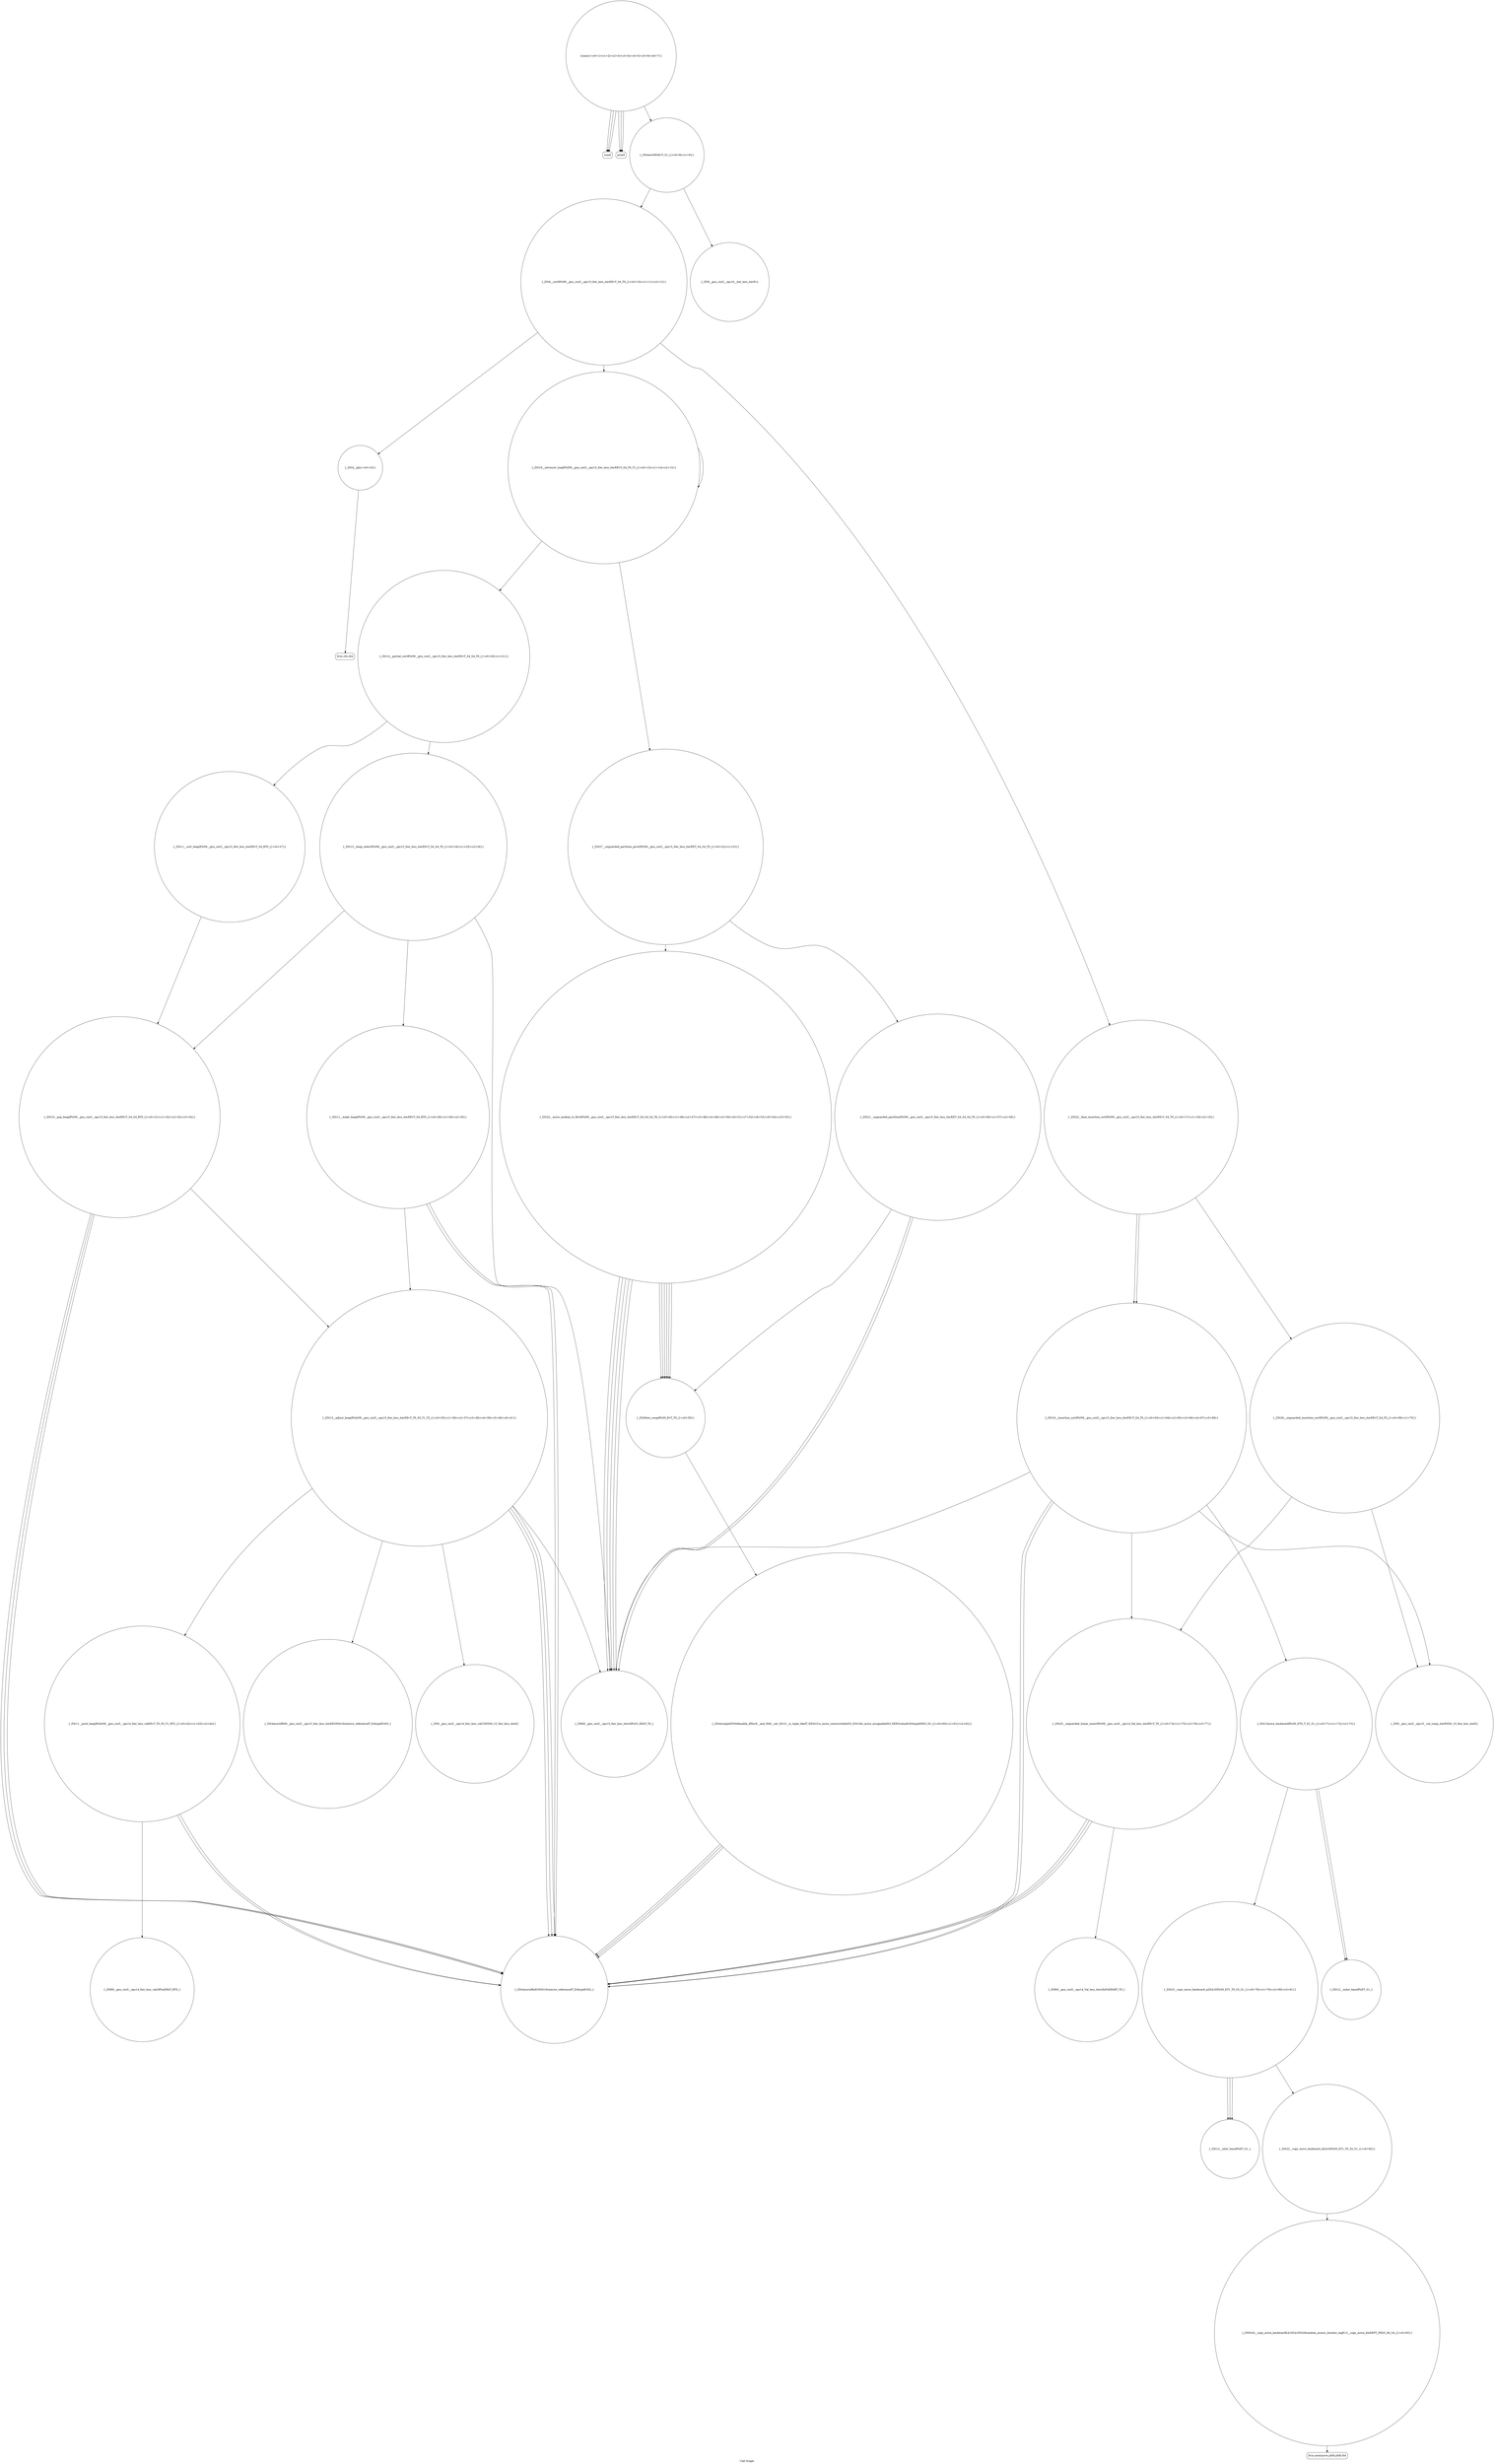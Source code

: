 digraph "Call Graph" {
	label="Call Graph";

	Node0x562ee69c1e10 [shape=record,shape=circle,label="{main|{<s0>1|<s1>2|<s2>3|<s3>4|<s4>5|<s5>6|<s6>7}}"];
	Node0x562ee69c1e10:s0 -> Node0x562ee69c22a0[color=black];
	Node0x562ee69c1e10:s1 -> Node0x562ee69c22a0[color=black];
	Node0x562ee69c1e10:s2 -> Node0x562ee69c22a0[color=black];
	Node0x562ee69c1e10:s3 -> Node0x562ee69c2320[color=black];
	Node0x562ee69c1e10:s4 -> Node0x562ee69c2320[color=black];
	Node0x562ee69c1e10:s5 -> Node0x562ee69c23a0[color=black];
	Node0x562ee69c1e10:s6 -> Node0x562ee69c2320[color=black];
	Node0x562ee69c2f20 [shape=record,shape=Mrecord,label="{llvm.ctlz.i64}"];
	Node0x562ee69c25a0 [shape=record,shape=circle,label="{_ZSt4__lgl|{<s0>16}}"];
	Node0x562ee69c25a0:s0 -> Node0x562ee69c2f20[color=black];
	Node0x562ee69c32a0 [shape=record,shape=circle,label="{_ZSt12__miter_baseIPxET_S1_}"];
	Node0x562ee69c2920 [shape=record,shape=circle,label="{_ZNK9__gnu_cxx5__ops15_Iter_less_iterclIPxS3_EEbT_T0_}"];
	Node0x562ee69c2ca0 [shape=record,shape=circle,label="{_ZNK9__gnu_cxx5__ops14_Iter_less_valclIPxxEEbT_RT0_}"];
	Node0x562ee69c2320 [shape=record,shape=Mrecord,label="{printf}"];
	Node0x562ee69c3020 [shape=record,shape=circle,label="{_ZSt26__unguarded_insertion_sortIPxN9__gnu_cxx5__ops15_Iter_less_iterEEvT_S4_T0_|{<s0>69|<s1>70}}"];
	Node0x562ee69c3020:s0 -> Node0x562ee69c31a0[color=black];
	Node0x562ee69c3020:s1 -> Node0x562ee69c3120[color=black];
	Node0x562ee69c26a0 [shape=record,shape=circle,label="{_ZSt14__partial_sortIPxN9__gnu_cxx5__ops15_Iter_less_iterEEvT_S4_S4_T0_|{<s0>20|<s1>21}}"];
	Node0x562ee69c26a0:s0 -> Node0x562ee69c27a0[color=black];
	Node0x562ee69c26a0:s1 -> Node0x562ee69c2820[color=black];
	Node0x562ee69c33a0 [shape=record,shape=circle,label="{_ZSt12__niter_baseIPxET_S1_}"];
	Node0x562ee69c2a20 [shape=record,shape=circle,label="{_ZSt4moveIRxEONSt16remove_referenceIT_E4typeEOS2_}"];
	Node0x562ee69c2da0 [shape=record,shape=circle,label="{_ZSt21__unguarded_partitionIPxN9__gnu_cxx5__ops15_Iter_less_iterEET_S4_S4_S4_T0_|{<s0>56|<s1>57|<s2>58}}"];
	Node0x562ee69c2da0:s0 -> Node0x562ee69c2920[color=black];
	Node0x562ee69c2da0:s1 -> Node0x562ee69c2920[color=black];
	Node0x562ee69c2da0:s2 -> Node0x562ee69c2e20[color=black];
	Node0x562ee69c2420 [shape=record,shape=circle,label="{_ZSt6__sortIPxN9__gnu_cxx5__ops15_Iter_less_iterEEvT_S4_T0_|{<s0>10|<s1>11|<s2>12}}"];
	Node0x562ee69c2420:s0 -> Node0x562ee69c25a0[color=black];
	Node0x562ee69c2420:s1 -> Node0x562ee69c2520[color=black];
	Node0x562ee69c2420:s2 -> Node0x562ee69c2620[color=black];
	Node0x562ee69c3120 [shape=record,shape=circle,label="{_ZSt25__unguarded_linear_insertIPxN9__gnu_cxx5__ops14_Val_less_iterEEvT_T0_|{<s0>74|<s1>75|<s2>76|<s3>77}}"];
	Node0x562ee69c3120:s0 -> Node0x562ee69c2a20[color=black];
	Node0x562ee69c3120:s1 -> Node0x562ee69c3520[color=black];
	Node0x562ee69c3120:s2 -> Node0x562ee69c2a20[color=black];
	Node0x562ee69c3120:s3 -> Node0x562ee69c2a20[color=black];
	Node0x562ee69c27a0 [shape=record,shape=circle,label="{_ZSt13__heap_selectIPxN9__gnu_cxx5__ops15_Iter_less_iterEEvT_S4_S4_T0_|{<s0>24|<s1>25|<s2>26}}"];
	Node0x562ee69c27a0:s0 -> Node0x562ee69c28a0[color=black];
	Node0x562ee69c27a0:s1 -> Node0x562ee69c2920[color=black];
	Node0x562ee69c27a0:s2 -> Node0x562ee69c29a0[color=black];
	Node0x562ee69c34a0 [shape=record,shape=Mrecord,label="{llvm.memmove.p0i8.p0i8.i64}"];
	Node0x562ee69c2b20 [shape=record,shape=circle,label="{_ZSt4moveIRN9__gnu_cxx5__ops15_Iter_less_iterEEONSt16remove_referenceIT_E4typeEOS5_}"];
	Node0x562ee69c2ea0 [shape=record,shape=circle,label="{_ZSt4swapIxENSt9enable_ifIXsr6__and_ISt6__not_ISt15__is_tuple_likeIT_EESt21is_move_constructibleIS3_ESt18is_move_assignableIS3_EEE5valueEvE4typeERS3_SC_|{<s0>60|<s1>61|<s2>62}}"];
	Node0x562ee69c2ea0:s0 -> Node0x562ee69c2a20[color=black];
	Node0x562ee69c2ea0:s1 -> Node0x562ee69c2a20[color=black];
	Node0x562ee69c2ea0:s2 -> Node0x562ee69c2a20[color=black];
	Node0x562ee69c2520 [shape=record,shape=circle,label="{_ZSt16__introsort_loopIPxlN9__gnu_cxx5__ops15_Iter_less_iterEEvT_S4_T0_T1_|{<s0>13|<s1>14|<s2>15}}"];
	Node0x562ee69c2520:s0 -> Node0x562ee69c26a0[color=black];
	Node0x562ee69c2520:s1 -> Node0x562ee69c2720[color=black];
	Node0x562ee69c2520:s2 -> Node0x562ee69c2520[color=black];
	Node0x562ee69c3220 [shape=record,shape=circle,label="{_ZSt23__copy_move_backward_a2ILb1EPxS0_ET1_T0_S2_S1_|{<s0>78|<s1>79|<s2>80|<s3>81}}"];
	Node0x562ee69c3220:s0 -> Node0x562ee69c33a0[color=black];
	Node0x562ee69c3220:s1 -> Node0x562ee69c33a0[color=black];
	Node0x562ee69c3220:s2 -> Node0x562ee69c33a0[color=black];
	Node0x562ee69c3220:s3 -> Node0x562ee69c3320[color=black];
	Node0x562ee69c28a0 [shape=record,shape=circle,label="{_ZSt11__make_heapIPxN9__gnu_cxx5__ops15_Iter_less_iterEEvT_S4_RT0_|{<s0>28|<s1>29|<s2>30}}"];
	Node0x562ee69c28a0:s0 -> Node0x562ee69c2a20[color=black];
	Node0x562ee69c28a0:s1 -> Node0x562ee69c2a20[color=black];
	Node0x562ee69c28a0:s2 -> Node0x562ee69c2aa0[color=black];
	Node0x562ee69c2c20 [shape=record,shape=circle,label="{_ZSt11__push_heapIPxlxN9__gnu_cxx5__ops14_Iter_less_valEEvT_T0_S5_T1_RT2_|{<s0>42|<s1>43|<s2>44}}"];
	Node0x562ee69c2c20:s0 -> Node0x562ee69c2ca0[color=black];
	Node0x562ee69c2c20:s1 -> Node0x562ee69c2a20[color=black];
	Node0x562ee69c2c20:s2 -> Node0x562ee69c2a20[color=black];
	Node0x562ee69c22a0 [shape=record,shape=Mrecord,label="{scanf}"];
	Node0x562ee69c2fa0 [shape=record,shape=circle,label="{_ZSt16__insertion_sortIPxN9__gnu_cxx5__ops15_Iter_less_iterEEvT_S4_T0_|{<s0>63|<s1>64|<s2>65|<s3>66|<s4>67|<s5>68}}"];
	Node0x562ee69c2fa0:s0 -> Node0x562ee69c2920[color=black];
	Node0x562ee69c2fa0:s1 -> Node0x562ee69c2a20[color=black];
	Node0x562ee69c2fa0:s2 -> Node0x562ee69c30a0[color=black];
	Node0x562ee69c2fa0:s3 -> Node0x562ee69c2a20[color=black];
	Node0x562ee69c2fa0:s4 -> Node0x562ee69c31a0[color=black];
	Node0x562ee69c2fa0:s5 -> Node0x562ee69c3120[color=black];
	Node0x562ee69c2620 [shape=record,shape=circle,label="{_ZSt22__final_insertion_sortIPxN9__gnu_cxx5__ops15_Iter_less_iterEEvT_S4_T0_|{<s0>17|<s1>18|<s2>19}}"];
	Node0x562ee69c2620:s0 -> Node0x562ee69c2fa0[color=black];
	Node0x562ee69c2620:s1 -> Node0x562ee69c3020[color=black];
	Node0x562ee69c2620:s2 -> Node0x562ee69c2fa0[color=black];
	Node0x562ee69c3320 [shape=record,shape=circle,label="{_ZSt22__copy_move_backward_aILb1EPxS0_ET1_T0_S2_S1_|{<s0>82}}"];
	Node0x562ee69c3320:s0 -> Node0x562ee69c3420[color=black];
	Node0x562ee69c29a0 [shape=record,shape=circle,label="{_ZSt10__pop_heapIPxN9__gnu_cxx5__ops15_Iter_less_iterEEvT_S4_S4_RT0_|{<s0>31|<s1>32|<s2>33|<s3>34}}"];
	Node0x562ee69c29a0:s0 -> Node0x562ee69c2a20[color=black];
	Node0x562ee69c29a0:s1 -> Node0x562ee69c2a20[color=black];
	Node0x562ee69c29a0:s2 -> Node0x562ee69c2a20[color=black];
	Node0x562ee69c29a0:s3 -> Node0x562ee69c2aa0[color=black];
	Node0x562ee69c2d20 [shape=record,shape=circle,label="{_ZSt22__move_median_to_firstIPxN9__gnu_cxx5__ops15_Iter_less_iterEEvT_S4_S4_S4_T0_|{<s0>45|<s1>46|<s2>47|<s3>48|<s4>49|<s5>50|<s6>51|<s7>52|<s8>53|<s9>54|<s10>55}}"];
	Node0x562ee69c2d20:s0 -> Node0x562ee69c2920[color=black];
	Node0x562ee69c2d20:s1 -> Node0x562ee69c2920[color=black];
	Node0x562ee69c2d20:s2 -> Node0x562ee69c2e20[color=black];
	Node0x562ee69c2d20:s3 -> Node0x562ee69c2920[color=black];
	Node0x562ee69c2d20:s4 -> Node0x562ee69c2e20[color=black];
	Node0x562ee69c2d20:s5 -> Node0x562ee69c2e20[color=black];
	Node0x562ee69c2d20:s6 -> Node0x562ee69c2920[color=black];
	Node0x562ee69c2d20:s7 -> Node0x562ee69c2e20[color=black];
	Node0x562ee69c2d20:s8 -> Node0x562ee69c2920[color=black];
	Node0x562ee69c2d20:s9 -> Node0x562ee69c2e20[color=black];
	Node0x562ee69c2d20:s10 -> Node0x562ee69c2e20[color=black];
	Node0x562ee69c23a0 [shape=record,shape=circle,label="{_ZSt4sortIPxEvT_S1_|{<s0>8|<s1>9}}"];
	Node0x562ee69c23a0:s0 -> Node0x562ee69c24a0[color=black];
	Node0x562ee69c23a0:s1 -> Node0x562ee69c2420[color=black];
	Node0x562ee69c30a0 [shape=record,shape=circle,label="{_ZSt13move_backwardIPxS0_ET0_T_S2_S1_|{<s0>71|<s1>72|<s2>73}}"];
	Node0x562ee69c30a0:s0 -> Node0x562ee69c32a0[color=black];
	Node0x562ee69c30a0:s1 -> Node0x562ee69c32a0[color=black];
	Node0x562ee69c30a0:s2 -> Node0x562ee69c3220[color=black];
	Node0x562ee69c2720 [shape=record,shape=circle,label="{_ZSt27__unguarded_partition_pivotIPxN9__gnu_cxx5__ops15_Iter_less_iterEET_S4_S4_T0_|{<s0>22|<s1>23}}"];
	Node0x562ee69c2720:s0 -> Node0x562ee69c2d20[color=black];
	Node0x562ee69c2720:s1 -> Node0x562ee69c2da0[color=black];
	Node0x562ee69c3420 [shape=record,shape=circle,label="{_ZNSt20__copy_move_backwardILb1ELb1ESt26random_access_iterator_tagE13__copy_move_bIxEEPT_PKS3_S6_S4_|{<s0>83}}"];
	Node0x562ee69c3420:s0 -> Node0x562ee69c34a0[color=black];
	Node0x562ee69c2aa0 [shape=record,shape=circle,label="{_ZSt13__adjust_heapIPxlxN9__gnu_cxx5__ops15_Iter_less_iterEEvT_T0_S5_T1_T2_|{<s0>35|<s1>36|<s2>37|<s3>38|<s4>39|<s5>40|<s6>41}}"];
	Node0x562ee69c2aa0:s0 -> Node0x562ee69c2920[color=black];
	Node0x562ee69c2aa0:s1 -> Node0x562ee69c2a20[color=black];
	Node0x562ee69c2aa0:s2 -> Node0x562ee69c2a20[color=black];
	Node0x562ee69c2aa0:s3 -> Node0x562ee69c2b20[color=black];
	Node0x562ee69c2aa0:s4 -> Node0x562ee69c2ba0[color=black];
	Node0x562ee69c2aa0:s5 -> Node0x562ee69c2a20[color=black];
	Node0x562ee69c2aa0:s6 -> Node0x562ee69c2c20[color=black];
	Node0x562ee69c2e20 [shape=record,shape=circle,label="{_ZSt9iter_swapIPxS0_EvT_T0_|{<s0>59}}"];
	Node0x562ee69c2e20:s0 -> Node0x562ee69c2ea0[color=black];
	Node0x562ee69c24a0 [shape=record,shape=circle,label="{_ZN9__gnu_cxx5__ops16__iter_less_iterEv}"];
	Node0x562ee69c31a0 [shape=record,shape=circle,label="{_ZN9__gnu_cxx5__ops15__val_comp_iterENS0_15_Iter_less_iterE}"];
	Node0x562ee69c2820 [shape=record,shape=circle,label="{_ZSt11__sort_heapIPxN9__gnu_cxx5__ops15_Iter_less_iterEEvT_S4_RT0_|{<s0>27}}"];
	Node0x562ee69c2820:s0 -> Node0x562ee69c29a0[color=black];
	Node0x562ee69c3520 [shape=record,shape=circle,label="{_ZNK9__gnu_cxx5__ops14_Val_less_iterclIxPxEEbRT_T0_}"];
	Node0x562ee69c2ba0 [shape=record,shape=circle,label="{_ZN9__gnu_cxx5__ops14_Iter_less_valC2ENS0_15_Iter_less_iterE}"];
}
